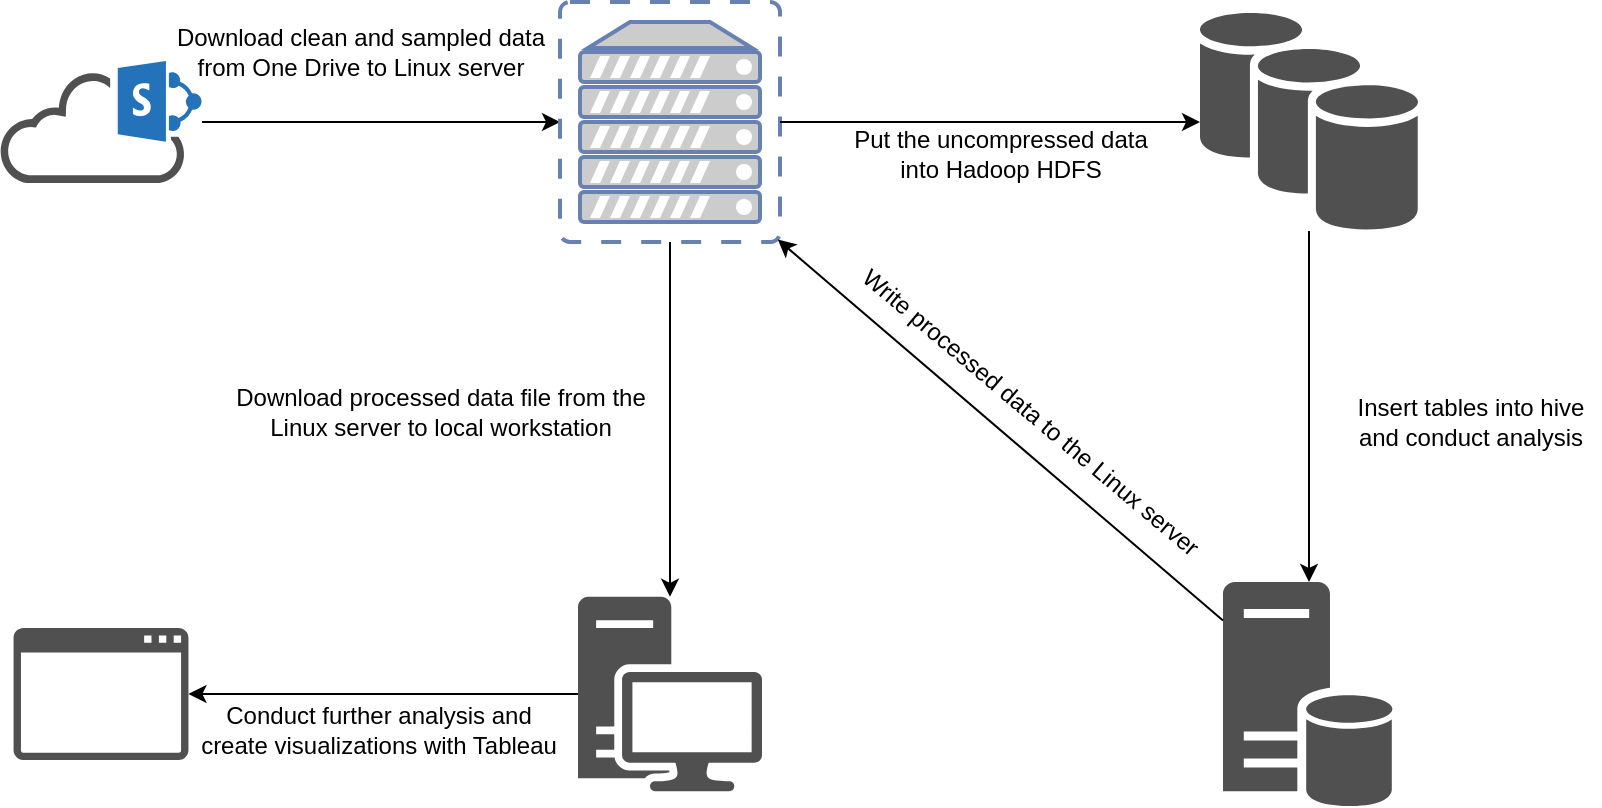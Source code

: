 <mxfile version="18.0.2" type="device"><diagram id="M63H5h3RDzU6BQuwVmaV" name="Page-1"><mxGraphModel dx="1986" dy="1091" grid="1" gridSize="10" guides="1" tooltips="1" connect="1" arrows="1" fold="1" page="1" pageScale="1" pageWidth="850" pageHeight="1100" math="0" shadow="0"><root><mxCell id="0"/><mxCell id="1" parent="0"/><mxCell id="x8NFTUVAo8rYbw4kXLm3-3" value="" style="sketch=0;pointerEvents=1;shadow=0;dashed=0;html=1;strokeColor=none;fillColor=#505050;labelPosition=center;verticalLabelPosition=bottom;outlineConnect=0;verticalAlign=top;align=center;shape=mxgraph.office.clouds.cloud_sharepoint;" parent="1" vertex="1"><mxGeometry x="40" y="59.5" width="101" height="61" as="geometry"/></mxCell><mxCell id="x8NFTUVAo8rYbw4kXLm3-5" value="" style="endArrow=classic;html=1;rounded=0;entryX=0;entryY=0.5;entryDx=0;entryDy=0;entryPerimeter=0;" parent="1" source="x8NFTUVAo8rYbw4kXLm3-3" edge="1"><mxGeometry width="50" height="50" relative="1" as="geometry"><mxPoint x="190" y="120" as="sourcePoint"/><mxPoint x="320" y="90" as="targetPoint"/></mxGeometry></mxCell><mxCell id="x8NFTUVAo8rYbw4kXLm3-6" value="Download clean and sampled data &lt;br&gt;from One Drive to Linux server" style="text;html=1;align=center;verticalAlign=middle;resizable=0;points=[];autosize=1;strokeColor=none;fillColor=none;" parent="1" vertex="1"><mxGeometry x="120" y="40" width="200" height="30" as="geometry"/></mxCell><mxCell id="x8NFTUVAo8rYbw4kXLm3-7" value="" style="fontColor=#0066CC;verticalAlign=top;verticalLabelPosition=bottom;labelPosition=center;align=center;html=1;outlineConnect=0;fillColor=#CCCCCC;strokeColor=#6881B3;gradientColor=none;gradientDirection=north;strokeWidth=2;shape=mxgraph.networks.virtual_server;" parent="1" vertex="1"><mxGeometry x="320" y="30" width="110" height="120" as="geometry"/></mxCell><mxCell id="x8NFTUVAo8rYbw4kXLm3-8" value="" style="sketch=0;shadow=0;dashed=0;html=1;strokeColor=none;fillColor=#505050;labelPosition=center;verticalLabelPosition=bottom;verticalAlign=top;outlineConnect=0;align=center;shape=mxgraph.office.databases.database_availability_group;" parent="1" vertex="1"><mxGeometry x="640" y="35.5" width="109" height="109" as="geometry"/></mxCell><mxCell id="x8NFTUVAo8rYbw4kXLm3-9" value="" style="endArrow=classic;html=1;rounded=0;exitX=1;exitY=0.5;exitDx=0;exitDy=0;exitPerimeter=0;" parent="1" source="x8NFTUVAo8rYbw4kXLm3-7" target="x8NFTUVAo8rYbw4kXLm3-8" edge="1"><mxGeometry width="50" height="50" relative="1" as="geometry"><mxPoint x="470" y="120" as="sourcePoint"/><mxPoint x="520" y="70" as="targetPoint"/></mxGeometry></mxCell><mxCell id="x8NFTUVAo8rYbw4kXLm3-10" value="Put the uncompressed data &lt;br&gt;into Hadoop HDFS" style="text;html=1;align=center;verticalAlign=middle;resizable=0;points=[];autosize=1;strokeColor=none;fillColor=none;" parent="1" vertex="1"><mxGeometry x="460" y="90.5" width="160" height="30" as="geometry"/></mxCell><mxCell id="x8NFTUVAo8rYbw4kXLm3-11" value="" style="sketch=0;pointerEvents=1;shadow=0;dashed=0;html=1;strokeColor=none;fillColor=#505050;labelPosition=center;verticalLabelPosition=bottom;verticalAlign=top;outlineConnect=0;align=center;shape=mxgraph.office.servers.database_server;" parent="1" vertex="1"><mxGeometry x="651.5" y="320" width="86" height="112" as="geometry"/></mxCell><mxCell id="x8NFTUVAo8rYbw4kXLm3-12" value="" style="endArrow=classic;html=1;rounded=0;" parent="1" source="x8NFTUVAo8rYbw4kXLm3-8" target="x8NFTUVAo8rYbw4kXLm3-11" edge="1"><mxGeometry width="50" height="50" relative="1" as="geometry"><mxPoint x="670" y="260" as="sourcePoint"/><mxPoint x="720" y="210" as="targetPoint"/></mxGeometry></mxCell><mxCell id="x8NFTUVAo8rYbw4kXLm3-13" value="Insert tables into hive &lt;br&gt;and conduct analysis" style="text;html=1;align=center;verticalAlign=middle;resizable=0;points=[];autosize=1;strokeColor=none;fillColor=none;" parent="1" vertex="1"><mxGeometry x="710" y="225" width="130" height="30" as="geometry"/></mxCell><mxCell id="x8NFTUVAo8rYbw4kXLm3-14" value="" style="sketch=0;pointerEvents=1;shadow=0;dashed=0;html=1;strokeColor=none;fillColor=#505050;labelPosition=center;verticalLabelPosition=bottom;verticalAlign=top;outlineConnect=0;align=center;shape=mxgraph.office.devices.workstation;" parent="1" vertex="1"><mxGeometry x="329" y="327.4" width="92" height="97.21" as="geometry"/></mxCell><mxCell id="x8NFTUVAo8rYbw4kXLm3-15" value="" style="endArrow=classic;html=1;rounded=0;entryX=0.99;entryY=0.99;entryDx=0;entryDy=0;entryPerimeter=0;" parent="1" source="x8NFTUVAo8rYbw4kXLm3-11" target="x8NFTUVAo8rYbw4kXLm3-7" edge="1"><mxGeometry width="50" height="50" relative="1" as="geometry"><mxPoint x="520" y="400" as="sourcePoint"/><mxPoint x="570" y="350" as="targetPoint"/></mxGeometry></mxCell><mxCell id="x8NFTUVAo8rYbw4kXLm3-16" value="Write processed data to the Linux server" style="text;html=1;align=center;verticalAlign=middle;resizable=0;points=[];autosize=1;strokeColor=none;fillColor=none;rotation=40;" parent="1" vertex="1"><mxGeometry x="440" y="225" width="230" height="20" as="geometry"/></mxCell><mxCell id="x8NFTUVAo8rYbw4kXLm3-17" value="" style="endArrow=classic;html=1;rounded=0;exitX=0.5;exitY=1;exitDx=0;exitDy=0;exitPerimeter=0;" parent="1" source="x8NFTUVAo8rYbw4kXLm3-7" target="x8NFTUVAo8rYbw4kXLm3-14" edge="1"><mxGeometry width="50" height="50" relative="1" as="geometry"><mxPoint x="280" y="260" as="sourcePoint"/><mxPoint x="330" y="210" as="targetPoint"/></mxGeometry></mxCell><mxCell id="x8NFTUVAo8rYbw4kXLm3-18" value="Download processed data file from the &lt;br&gt;Linux server to local workstation" style="text;html=1;align=center;verticalAlign=middle;resizable=0;points=[];autosize=1;strokeColor=none;fillColor=none;" parent="1" vertex="1"><mxGeometry x="150" y="220" width="220" height="30" as="geometry"/></mxCell><mxCell id="CSkXtPfWfuePGRTLnwQJ-1" value="" style="sketch=0;pointerEvents=1;shadow=0;dashed=0;html=1;strokeColor=none;fillColor=#505050;labelPosition=center;verticalLabelPosition=bottom;verticalAlign=top;outlineConnect=0;align=center;shape=mxgraph.office.concepts.application_generic;" vertex="1" parent="1"><mxGeometry x="46.78" y="343" width="87.45" height="66" as="geometry"/></mxCell><mxCell id="CSkXtPfWfuePGRTLnwQJ-2" value="" style="endArrow=classic;html=1;rounded=0;" edge="1" parent="1" source="x8NFTUVAo8rYbw4kXLm3-14" target="CSkXtPfWfuePGRTLnwQJ-1"><mxGeometry width="50" height="50" relative="1" as="geometry"><mxPoint x="240" y="400" as="sourcePoint"/><mxPoint x="290" y="350" as="targetPoint"/></mxGeometry></mxCell><mxCell id="CSkXtPfWfuePGRTLnwQJ-3" value="Conduct further analysis and &lt;br&gt;create visualizations with Tableau" style="text;html=1;align=center;verticalAlign=middle;resizable=0;points=[];autosize=1;strokeColor=none;fillColor=none;" vertex="1" parent="1"><mxGeometry x="134.23" y="379" width="190" height="30" as="geometry"/></mxCell></root></mxGraphModel></diagram></mxfile>